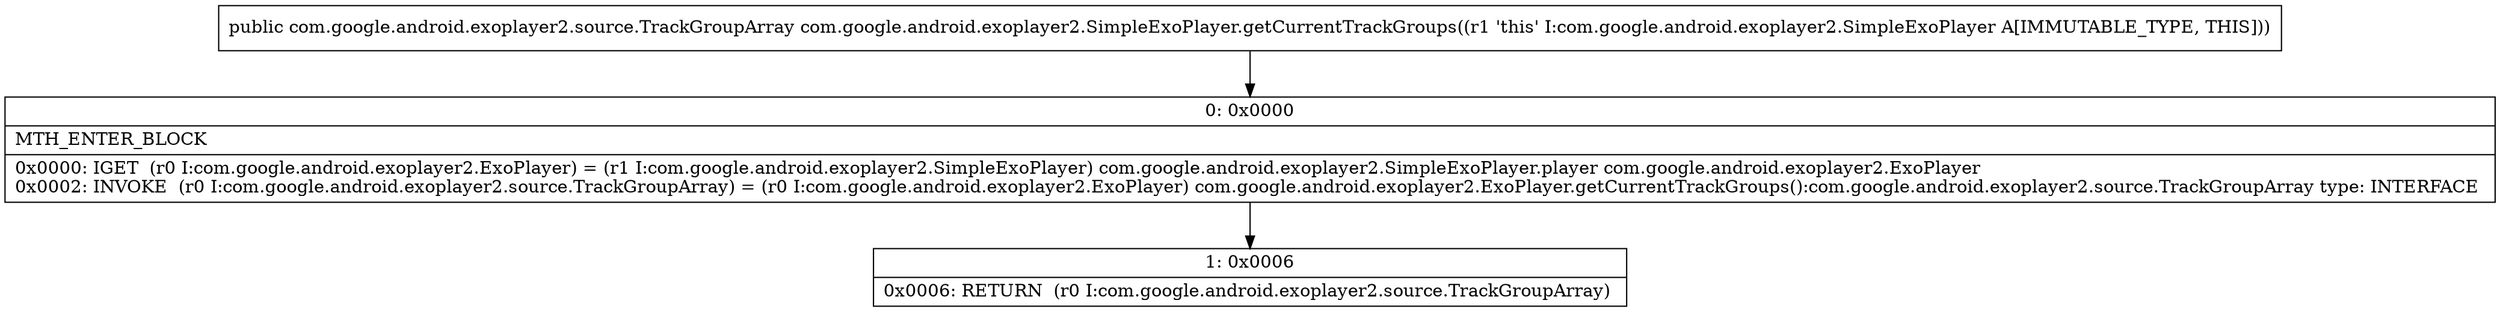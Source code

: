 digraph "CFG forcom.google.android.exoplayer2.SimpleExoPlayer.getCurrentTrackGroups()Lcom\/google\/android\/exoplayer2\/source\/TrackGroupArray;" {
Node_0 [shape=record,label="{0\:\ 0x0000|MTH_ENTER_BLOCK\l|0x0000: IGET  (r0 I:com.google.android.exoplayer2.ExoPlayer) = (r1 I:com.google.android.exoplayer2.SimpleExoPlayer) com.google.android.exoplayer2.SimpleExoPlayer.player com.google.android.exoplayer2.ExoPlayer \l0x0002: INVOKE  (r0 I:com.google.android.exoplayer2.source.TrackGroupArray) = (r0 I:com.google.android.exoplayer2.ExoPlayer) com.google.android.exoplayer2.ExoPlayer.getCurrentTrackGroups():com.google.android.exoplayer2.source.TrackGroupArray type: INTERFACE \l}"];
Node_1 [shape=record,label="{1\:\ 0x0006|0x0006: RETURN  (r0 I:com.google.android.exoplayer2.source.TrackGroupArray) \l}"];
MethodNode[shape=record,label="{public com.google.android.exoplayer2.source.TrackGroupArray com.google.android.exoplayer2.SimpleExoPlayer.getCurrentTrackGroups((r1 'this' I:com.google.android.exoplayer2.SimpleExoPlayer A[IMMUTABLE_TYPE, THIS])) }"];
MethodNode -> Node_0;
Node_0 -> Node_1;
}

